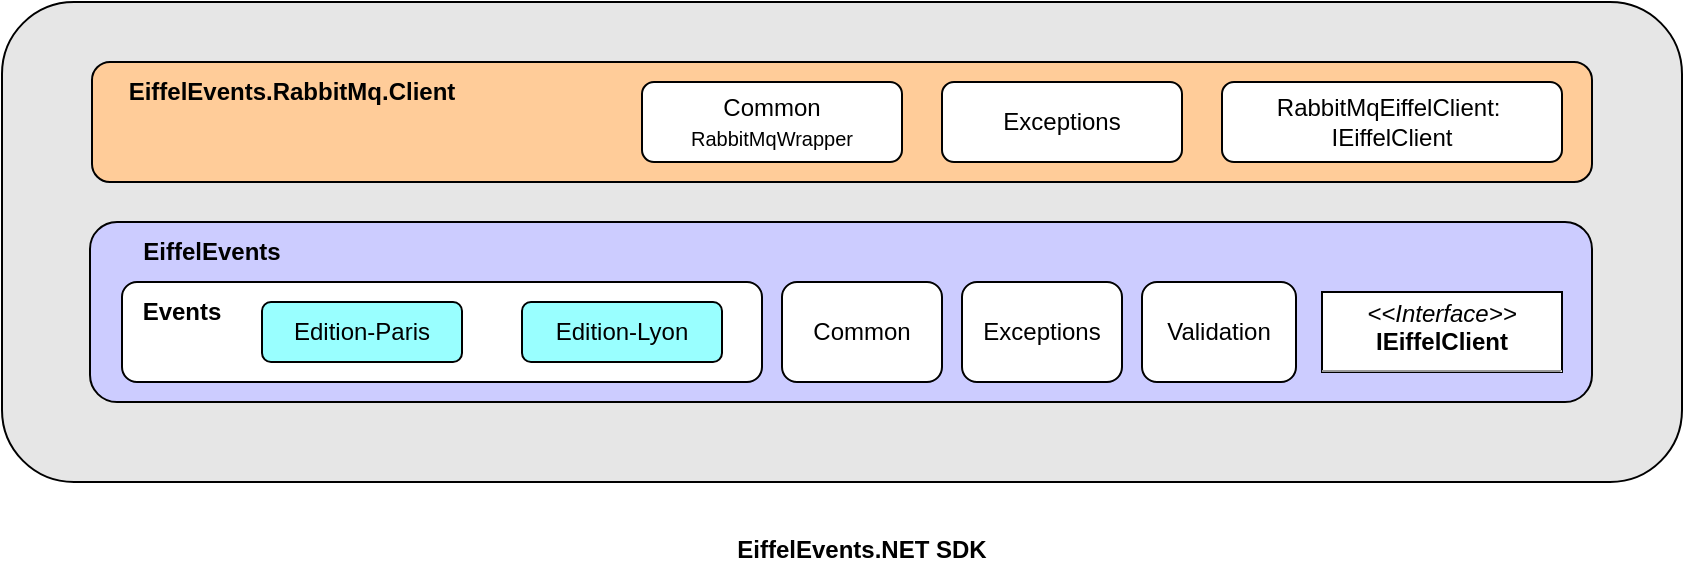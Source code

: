 <mxfile version="15.8.7" type="device"><diagram id="zHL3FyEp5g4N0EVANzjB" name="Page-1"><mxGraphModel dx="1065" dy="541" grid="1" gridSize="10" guides="1" tooltips="1" connect="1" arrows="1" fold="1" page="1" pageScale="1" pageWidth="1654" pageHeight="1169" math="0" shadow="0"><root><mxCell id="0"/><mxCell id="1" parent="0"/><mxCell id="JdmYSes8sVsXVC0KmpWK-3" value="" style="rounded=1;whiteSpace=wrap;html=1;fillColor=#E6E6E6;" parent="1" vertex="1"><mxGeometry x="330" y="40" width="840" height="240" as="geometry"/></mxCell><mxCell id="JdmYSes8sVsXVC0KmpWK-1" value="" style="rounded=1;whiteSpace=wrap;html=1;fillColor=#CCCCFF;" parent="1" vertex="1"><mxGeometry x="374" y="150" width="751" height="90" as="geometry"/></mxCell><mxCell id="JdmYSes8sVsXVC0KmpWK-2" value="" style="rounded=1;whiteSpace=wrap;html=1;fillColor=#FFCC99;" parent="1" vertex="1"><mxGeometry x="375" y="70" width="750" height="60" as="geometry"/></mxCell><mxCell id="JdmYSes8sVsXVC0KmpWK-4" value="&lt;span style=&quot;font-weight: 700&quot;&gt;EiffelEvents&lt;/span&gt;" style="text;html=1;strokeColor=none;fillColor=none;align=center;verticalAlign=middle;whiteSpace=wrap;rounded=0;" parent="1" vertex="1"><mxGeometry x="400" y="150" width="70" height="30" as="geometry"/></mxCell><mxCell id="JdmYSes8sVsXVC0KmpWK-5" value="" style="rounded=1;whiteSpace=wrap;html=1;" parent="1" vertex="1"><mxGeometry x="390" y="180" width="320" height="50" as="geometry"/></mxCell><mxCell id="JdmYSes8sVsXVC0KmpWK-6" value="Common" style="rounded=1;whiteSpace=wrap;html=1;" parent="1" vertex="1"><mxGeometry x="720" y="180" width="80" height="50" as="geometry"/></mxCell><mxCell id="JdmYSes8sVsXVC0KmpWK-7" value="Exceptions" style="rounded=1;whiteSpace=wrap;html=1;" parent="1" vertex="1"><mxGeometry x="810" y="180" width="80" height="50" as="geometry"/></mxCell><mxCell id="JdmYSes8sVsXVC0KmpWK-8" value="Validation" style="rounded=1;whiteSpace=wrap;html=1;" parent="1" vertex="1"><mxGeometry x="900" y="180" width="77" height="50" as="geometry"/></mxCell><mxCell id="JdmYSes8sVsXVC0KmpWK-9" value="&lt;span style=&quot;font-weight: 700&quot;&gt;EiffelEvents.RabbitMq.&lt;/span&gt;&lt;b&gt;Client&lt;/b&gt;" style="text;html=1;strokeColor=none;fillColor=none;align=center;verticalAlign=middle;whiteSpace=wrap;rounded=0;" parent="1" vertex="1"><mxGeometry x="380" y="70" width="190" height="30" as="geometry"/></mxCell><mxCell id="JdmYSes8sVsXVC0KmpWK-10" value="&lt;p style=&quot;margin: 0px ; margin-top: 4px ; text-align: center&quot;&gt;&lt;i&gt;&amp;lt;&amp;lt;Interface&amp;gt;&amp;gt;&lt;/i&gt;&lt;br&gt;&lt;b&gt;IEiffelClient&lt;/b&gt;&lt;/p&gt;&lt;hr size=&quot;1&quot;&gt;&lt;p style=&quot;margin: 0px ; margin-left: 4px&quot;&gt;&lt;/p&gt;&lt;p style=&quot;margin: 0px ; margin-left: 4px&quot;&gt;&lt;br&gt;&lt;/p&gt;" style="verticalAlign=top;align=left;overflow=fill;fontSize=12;fontFamily=Helvetica;html=1;" parent="1" vertex="1"><mxGeometry x="990" y="185" width="120" height="40" as="geometry"/></mxCell><mxCell id="JdmYSes8sVsXVC0KmpWK-11" value="RabbitMqEiffelClient:&amp;nbsp;&lt;br&gt;IEiffelClient" style="rounded=1;whiteSpace=wrap;html=1;" parent="1" vertex="1"><mxGeometry x="940" y="80" width="170" height="40" as="geometry"/></mxCell><mxCell id="JdmYSes8sVsXVC0KmpWK-12" value="EiffelEvents.NET SDK" style="text;align=center;fontStyle=1;verticalAlign=middle;spacingLeft=3;spacingRight=3;strokeColor=none;rotatable=0;points=[[0,0.5],[1,0.5]];portConstraint=eastwest;" parent="1" vertex="1"><mxGeometry x="720" y="300" width="80" height="26" as="geometry"/></mxCell><mxCell id="JdmYSes8sVsXVC0KmpWK-13" value="Edition-Paris" style="rounded=1;whiteSpace=wrap;html=1;fillColor=#99FFFF;" parent="1" vertex="1"><mxGeometry x="460" y="190" width="100" height="30" as="geometry"/></mxCell><mxCell id="JdmYSes8sVsXVC0KmpWK-15" value="&lt;b&gt;Events&lt;/b&gt;" style="text;html=1;strokeColor=none;fillColor=none;align=center;verticalAlign=middle;whiteSpace=wrap;rounded=0;" parent="1" vertex="1"><mxGeometry x="390" y="180" width="60" height="30" as="geometry"/></mxCell><mxCell id="XGyLYAUC8zDDeNzZYQBs-1" value="Edition-Lyon" style="rounded=1;whiteSpace=wrap;html=1;fillColor=#99FFFF;" vertex="1" parent="1"><mxGeometry x="590" y="190" width="100" height="30" as="geometry"/></mxCell><mxCell id="XGyLYAUC8zDDeNzZYQBs-2" value="Exceptions" style="rounded=1;whiteSpace=wrap;html=1;" vertex="1" parent="1"><mxGeometry x="800" y="80" width="120" height="40" as="geometry"/></mxCell><mxCell id="XGyLYAUC8zDDeNzZYQBs-3" value="Common&lt;br&gt;&lt;font style=&quot;font-size: 10px&quot;&gt;RabbitMqWrapper&lt;/font&gt;" style="rounded=1;whiteSpace=wrap;html=1;" vertex="1" parent="1"><mxGeometry x="650" y="80" width="130" height="40" as="geometry"/></mxCell></root></mxGraphModel></diagram></mxfile>